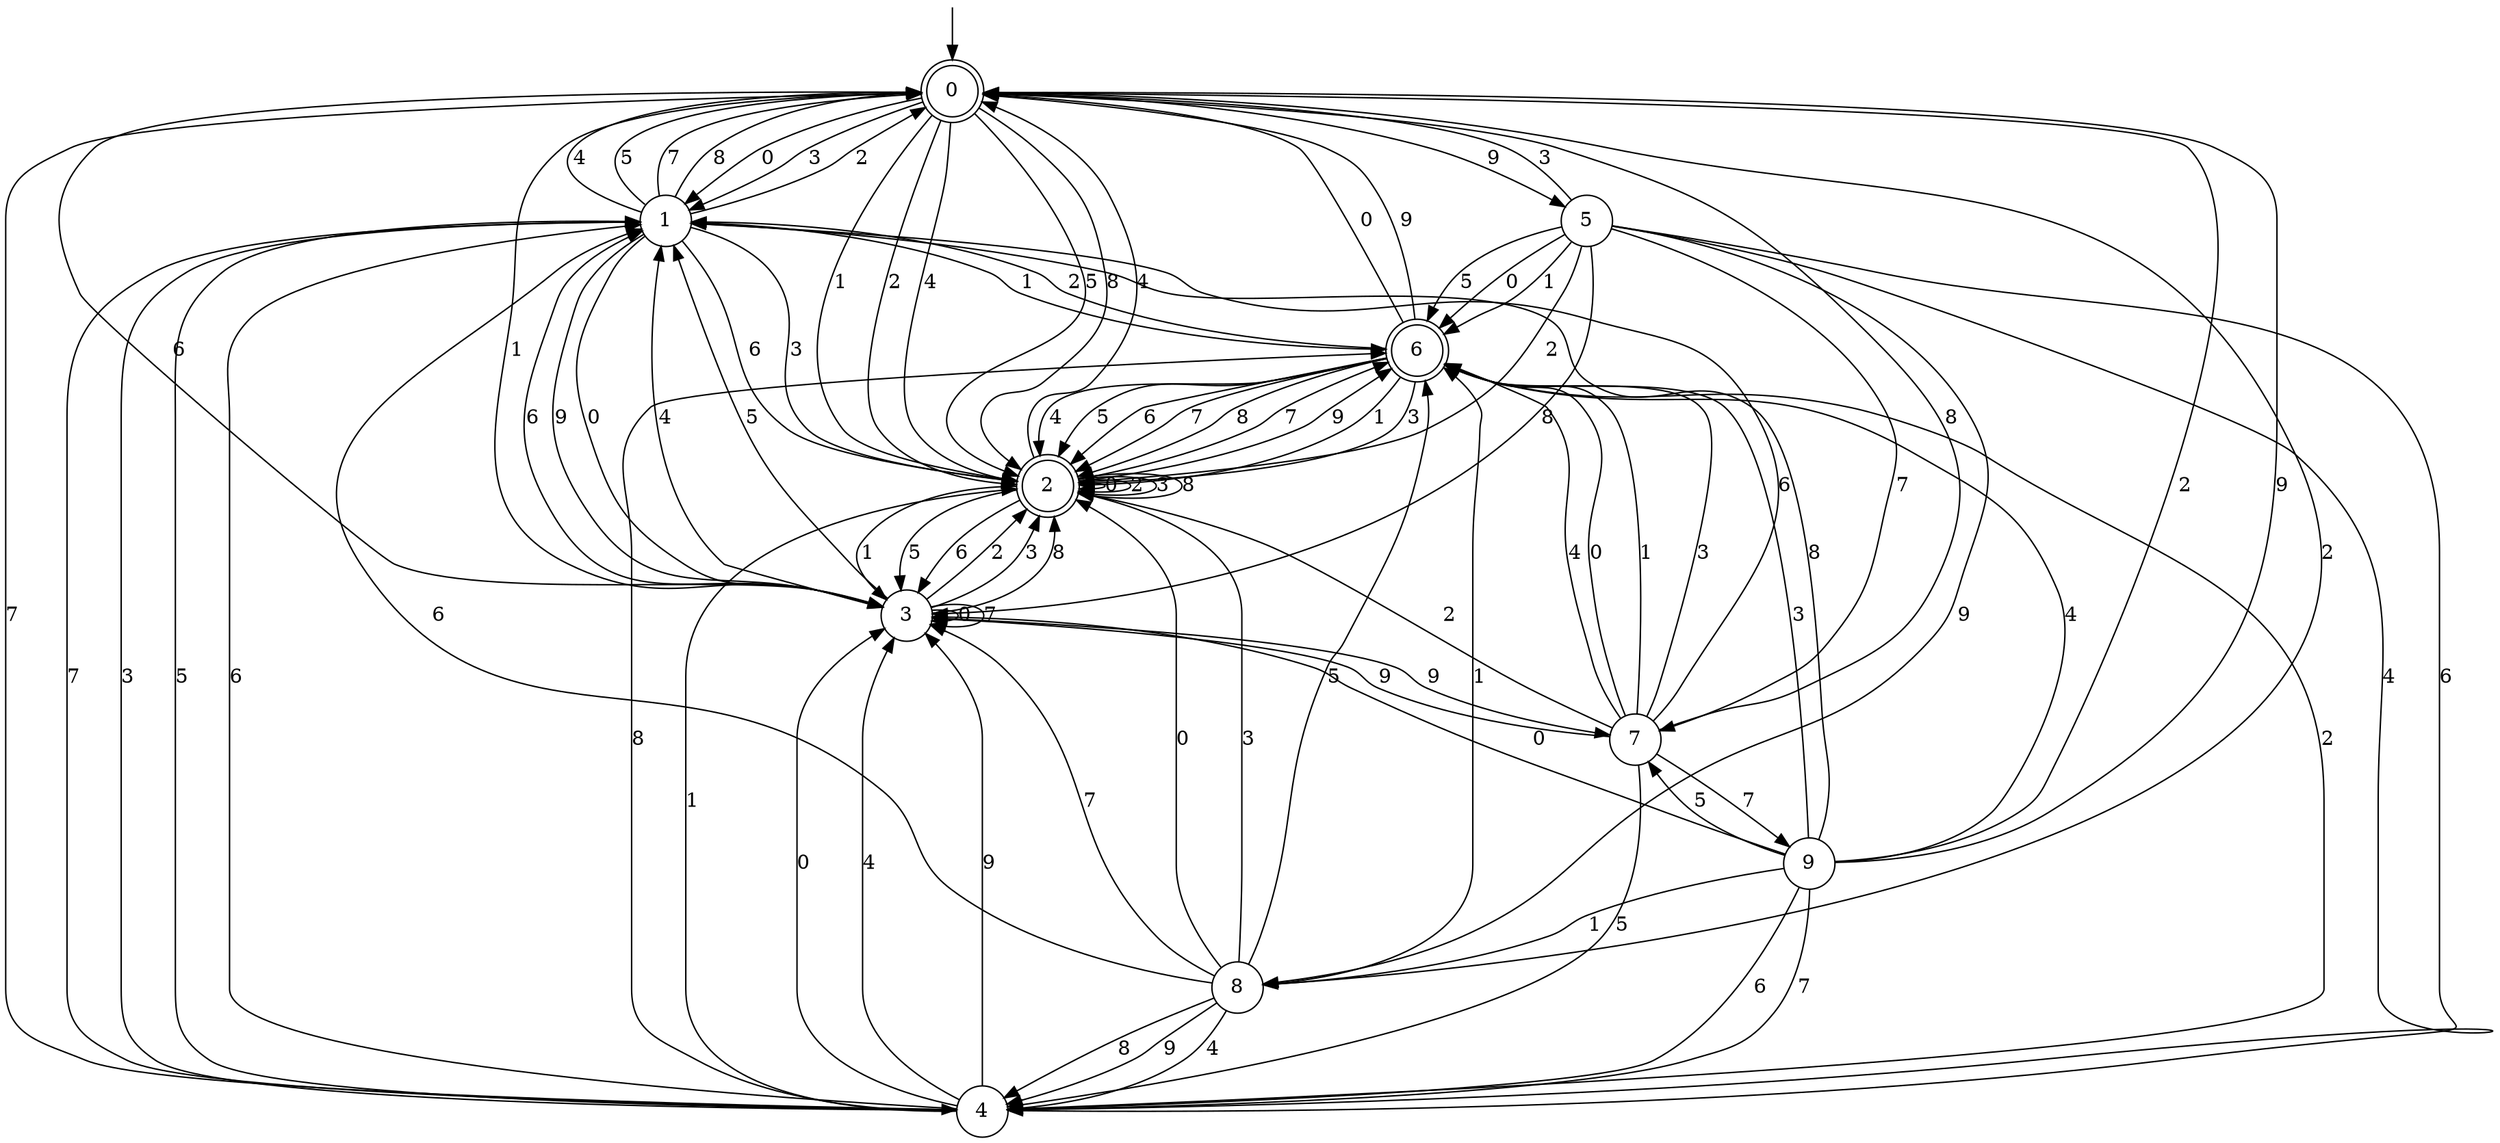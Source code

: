 digraph g {

	s0 [shape="doublecircle" label="0"];
	s1 [shape="circle" label="1"];
	s2 [shape="doublecircle" label="2"];
	s3 [shape="circle" label="3"];
	s4 [shape="circle" label="4"];
	s5 [shape="circle" label="5"];
	s6 [shape="doublecircle" label="6"];
	s7 [shape="circle" label="7"];
	s8 [shape="circle" label="8"];
	s9 [shape="circle" label="9"];
	s0 -> s1 [label="0"];
	s0 -> s2 [label="1"];
	s0 -> s2 [label="2"];
	s0 -> s1 [label="3"];
	s0 -> s2 [label="4"];
	s0 -> s2 [label="5"];
	s0 -> s3 [label="6"];
	s0 -> s4 [label="7"];
	s0 -> s2 [label="8"];
	s0 -> s5 [label="9"];
	s1 -> s3 [label="0"];
	s1 -> s6 [label="1"];
	s1 -> s0 [label="2"];
	s1 -> s2 [label="3"];
	s1 -> s0 [label="4"];
	s1 -> s0 [label="5"];
	s1 -> s2 [label="6"];
	s1 -> s0 [label="7"];
	s1 -> s0 [label="8"];
	s1 -> s3 [label="9"];
	s2 -> s2 [label="0"];
	s2 -> s3 [label="1"];
	s2 -> s2 [label="2"];
	s2 -> s2 [label="3"];
	s2 -> s0 [label="4"];
	s2 -> s3 [label="5"];
	s2 -> s3 [label="6"];
	s2 -> s6 [label="7"];
	s2 -> s2 [label="8"];
	s2 -> s6 [label="9"];
	s3 -> s3 [label="0"];
	s3 -> s0 [label="1"];
	s3 -> s2 [label="2"];
	s3 -> s2 [label="3"];
	s3 -> s1 [label="4"];
	s3 -> s1 [label="5"];
	s3 -> s1 [label="6"];
	s3 -> s3 [label="7"];
	s3 -> s2 [label="8"];
	s3 -> s7 [label="9"];
	s4 -> s3 [label="0"];
	s4 -> s2 [label="1"];
	s4 -> s6 [label="2"];
	s4 -> s1 [label="3"];
	s4 -> s3 [label="4"];
	s4 -> s1 [label="5"];
	s4 -> s1 [label="6"];
	s4 -> s1 [label="7"];
	s4 -> s6 [label="8"];
	s4 -> s3 [label="9"];
	s5 -> s6 [label="0"];
	s5 -> s6 [label="1"];
	s5 -> s2 [label="2"];
	s5 -> s0 [label="3"];
	s5 -> s4 [label="4"];
	s5 -> s6 [label="5"];
	s5 -> s4 [label="6"];
	s5 -> s7 [label="7"];
	s5 -> s3 [label="8"];
	s5 -> s8 [label="9"];
	s6 -> s0 [label="0"];
	s6 -> s2 [label="1"];
	s6 -> s1 [label="2"];
	s6 -> s2 [label="3"];
	s6 -> s2 [label="4"];
	s6 -> s2 [label="5"];
	s6 -> s2 [label="6"];
	s6 -> s2 [label="7"];
	s6 -> s2 [label="8"];
	s6 -> s0 [label="9"];
	s7 -> s6 [label="0"];
	s7 -> s6 [label="1"];
	s7 -> s2 [label="2"];
	s7 -> s6 [label="3"];
	s7 -> s6 [label="4"];
	s7 -> s4 [label="5"];
	s7 -> s1 [label="6"];
	s7 -> s9 [label="7"];
	s7 -> s0 [label="8"];
	s7 -> s3 [label="9"];
	s8 -> s2 [label="0"];
	s8 -> s6 [label="1"];
	s8 -> s0 [label="2"];
	s8 -> s2 [label="3"];
	s8 -> s4 [label="4"];
	s8 -> s6 [label="5"];
	s8 -> s1 [label="6"];
	s8 -> s3 [label="7"];
	s8 -> s4 [label="8"];
	s8 -> s4 [label="9"];
	s9 -> s3 [label="0"];
	s9 -> s8 [label="1"];
	s9 -> s0 [label="2"];
	s9 -> s6 [label="3"];
	s9 -> s6 [label="4"];
	s9 -> s7 [label="5"];
	s9 -> s4 [label="6"];
	s9 -> s4 [label="7"];
	s9 -> s1 [label="8"];
	s9 -> s0 [label="9"];

__start0 [label="" shape="none" width="0" height="0"];
__start0 -> s0;

}
